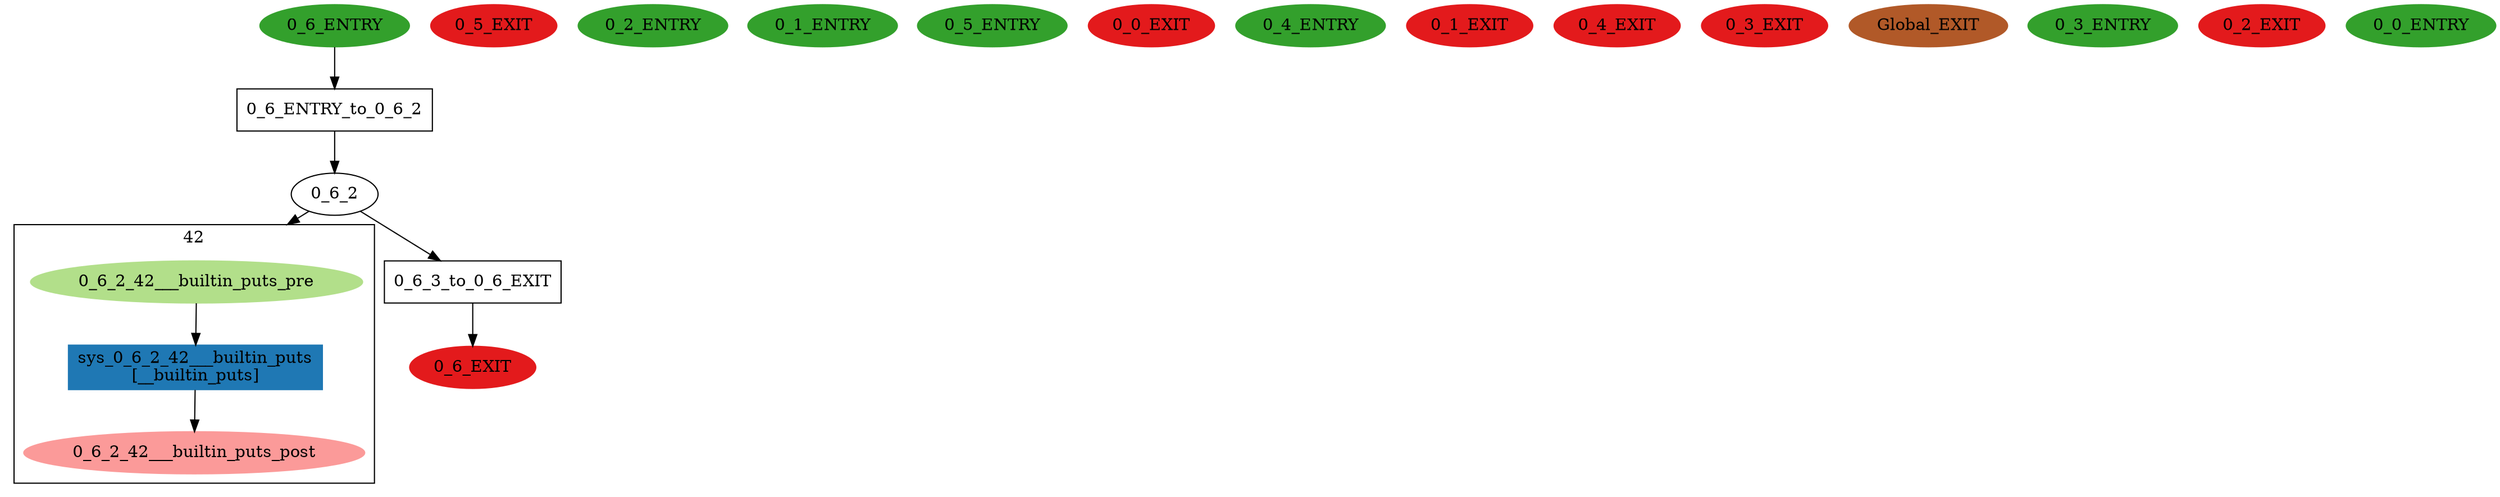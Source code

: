 digraph model { 
compound=true; 
node  [style="filled", colorscheme="paired12"];  "0_6_EXIT" [shape=ellipse, color=6, style=filled];
  "0_5_EXIT" [shape=ellipse, color=6, style=filled];
  "0_2_ENTRY" [shape=ellipse, color=4, style=filled];
  "0_1_ENTRY" [shape=ellipse, color=4, style=filled];
  "0_5_ENTRY" [shape=ellipse, color=4, style=filled];
  "0_0_EXIT" [shape=ellipse, color=6, style=filled];
  "0_4_ENTRY" [shape=ellipse, color=4, style=filled];
  "0_1_EXIT" [shape=ellipse, color=6, style=filled];
  "0_4_EXIT" [shape=ellipse, color=6, style=filled];
  "0_3_EXIT" [shape=ellipse, color=6, style=filled];
  "Global_EXIT" [shape=ellipse, color=12, style=filled];
  "0_3_ENTRY" [shape=ellipse, color=4, style=filled];
  "0_2_EXIT" [shape=ellipse, color=6, style=filled];
  "0_6_2" [shape=ellipse, style=""];
subgraph "cluster_0_6_2_42" { 
label="42"  "0_6_2_42___builtin_puts_pre" [shape=ellipse, style=""];
  "0_6_2_42___builtin_puts_post" [shape=ellipse, style=""];
  "sys_0_6_2_42___builtin_puts" [shape=box, style=""];
  "sys_0_6_2_42___builtin_puts" [color=2, style=filled];
  "sys_0_6_2_42___builtin_puts" [label="sys_0_6_2_42___builtin_puts\n[__builtin_puts]"];
  "sys_0_6_2_42___builtin_puts" -> "0_6_2_42___builtin_puts_post" [label="", arrowhead="normal"];
  "0_6_2_42___builtin_puts_pre" -> "sys_0_6_2_42___builtin_puts" [label="", arrowhead="normal"];
}
  "0_6_2" -> "0_6_2_42___builtin_puts_pre" [lhead="cluster_0_6_2_42"];
  "0_6_2_42___builtin_puts_pre" [color=3, style=filled];
  "0_6_2_42___builtin_puts_post" [color=5, style=filled];
  "0_6_ENTRY" [shape=ellipse, color=4, style=filled];
  "0_0_ENTRY" [shape=ellipse, color=4, style=filled];
  "0_6_ENTRY_to_0_6_2" [shape=box, style=""];
  "0_6_ENTRY_to_0_6_2" [label="0_6_ENTRY_to_0_6_2\n"];
  "0_6_3_to_0_6_EXIT" [shape=box, style=""];
  "0_6_3_to_0_6_EXIT" [label="0_6_3_to_0_6_EXIT\n"];
  "0_6_ENTRY" -> "0_6_ENTRY_to_0_6_2" [label="", arrowhead="normal"];
  "0_6_ENTRY_to_0_6_2" -> "0_6_2" [label="", arrowhead="normal"];
  "0_6_3_to_0_6_EXIT" -> "0_6_EXIT" [label="", arrowhead="normal"];
  "0_6_2" -> "0_6_3_to_0_6_EXIT" [label="", arrowhead="normal"];
}
